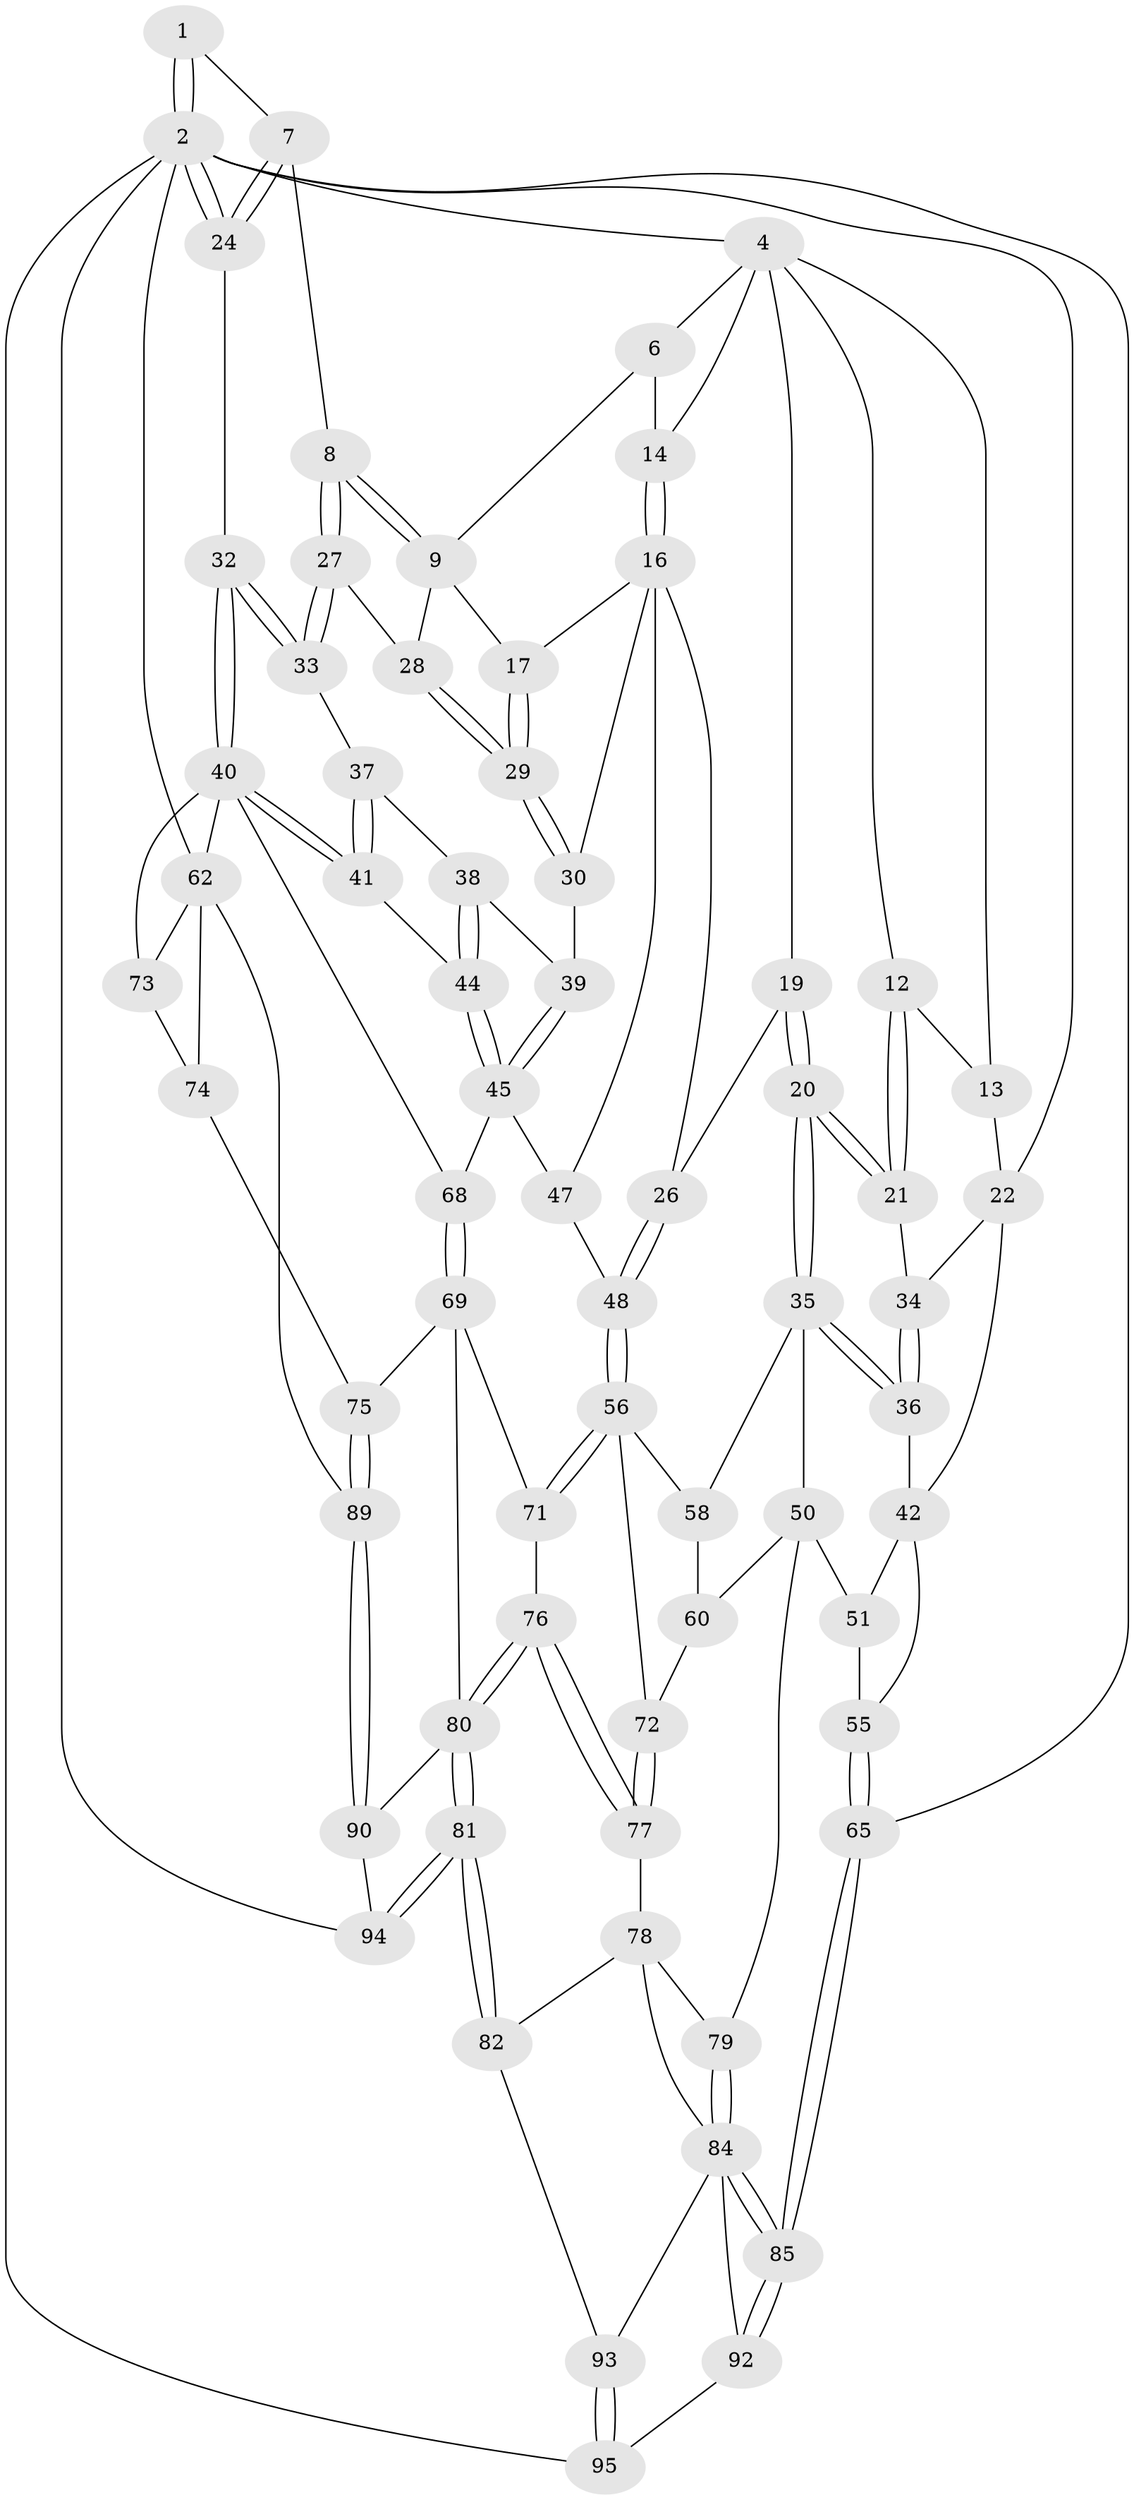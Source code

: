 // original degree distribution, {3: 0.020833333333333332, 6: 0.22916666666666666, 5: 0.5, 4: 0.25}
// Generated by graph-tools (version 1.1) at 2025/21/03/04/25 18:21:44]
// undirected, 67 vertices, 154 edges
graph export_dot {
graph [start="1"]
  node [color=gray90,style=filled];
  1 [pos="+0.8706131004472463+0"];
  2 [pos="+1+0",super="+3"];
  4 [pos="+0.26397489997333723+0",super="+5"];
  6 [pos="+0.7247086118466233+0",super="+10"];
  7 [pos="+0.8960306379874091+0.07983020687216176"];
  8 [pos="+0.8508879684768077+0.14297193584874626"];
  9 [pos="+0.7097857059588502+0.05152007745109035",super="+18"];
  12 [pos="+0.27892804754268563+0.13979063087476967"];
  13 [pos="+0.22076732138317376+0.08216355780045585"];
  14 [pos="+0.5212984100261664+0.084028713265292"];
  16 [pos="+0.5538328925756393+0.12400820157903168",super="+25"];
  17 [pos="+0.5543154105667916+0.12401174420967775"];
  19 [pos="+0.3687130579357522+0.33609302858436046"];
  20 [pos="+0.3358737154444421+0.334725718179436"];
  21 [pos="+0.2788705670549502+0.14846246478347258"];
  22 [pos="+0+0",super="+23"];
  24 [pos="+1+0.1604669858461755"];
  26 [pos="+0.41823169738502075+0.3460526571148725"];
  27 [pos="+0.8473202049115628+0.17016962016724282"];
  28 [pos="+0.6937743294463127+0.1757666427503952"];
  29 [pos="+0.6791146413816871+0.2525477975759742"];
  30 [pos="+0.6777926860018173+0.28159828588369284"];
  32 [pos="+1+0.2710120307773861"];
  33 [pos="+0.850847484723212+0.1856558270395138"];
  34 [pos="+0.11620300017022345+0.2105971647696519"];
  35 [pos="+0.3286552081410627+0.3398288920946368",super="+49"];
  36 [pos="+0.1547416089203008+0.31313672309730917"];
  37 [pos="+0.8486774025162368+0.1969740944942024"];
  38 [pos="+0.8139887197244646+0.27291083336966504"];
  39 [pos="+0.6793497844638142+0.2819555562921756"];
  40 [pos="+1+0.4108500885338602",super="+64"];
  41 [pos="+1+0.4123909779544336"];
  42 [pos="+0.13339169985994698+0.32490298345498514",super="+43"];
  44 [pos="+0.8636989449989423+0.44279209836779004"];
  45 [pos="+0.8098653744379372+0.4898472915943909",super="+46"];
  47 [pos="+0.6532860079020963+0.451400027224637"];
  48 [pos="+0.5231244562310867+0.4984957461212862"];
  50 [pos="+0.1532499546074891+0.46829186718221694",super="+59"];
  51 [pos="+0.11121766500360758+0.41523956137467793",super="+52+54"];
  55 [pos="+0+0.5661856005319252"];
  56 [pos="+0.5116589735941144+0.5919129981235488",super="+57"];
  58 [pos="+0.29259353379866826+0.5416973282436919"];
  60 [pos="+0.26043101909008304+0.5700029057559388"];
  62 [pos="+1+1",super="+63+87"];
  65 [pos="+0+1"];
  68 [pos="+0.8028439315620335+0.5253992458050895"];
  69 [pos="+0.6695780408410185+0.6803329847681042",super="+70"];
  71 [pos="+0.5617948585837889+0.676028121565872"];
  72 [pos="+0.3372104536126413+0.7045594399104751"];
  73 [pos="+0.8731640873179579+0.7275913032178758"];
  74 [pos="+0.8021546785896085+0.7526680625098625"];
  75 [pos="+0.7611725597244381+0.7513515854556816"];
  76 [pos="+0.36597424811981005+0.7489710963496603"];
  77 [pos="+0.331924107553114+0.7176669420334458"];
  78 [pos="+0.33136751539934806+0.7177423504095888",super="+83"];
  79 [pos="+0.13892525478765086+0.6640065122022493"];
  80 [pos="+0.39765756217316994+0.8683299661663593",super="+88"];
  81 [pos="+0.38807413137999996+0.8993390984099018"];
  82 [pos="+0.30632953648082684+0.8693860066306783"];
  84 [pos="+0.14278027911588062+0.7350740867138607",super="+86"];
  85 [pos="+0+0.9018207346561328"];
  89 [pos="+0.6933968707794119+1"];
  90 [pos="+0.6787703766536293+1"];
  92 [pos="+0.0024117771356505463+0.8960296098047499"];
  93 [pos="+0.17715163407851367+0.9011733207816682"];
  94 [pos="+0.45959186892057446+1"];
  95 [pos="+0.1698897197080382+0.9215790512166006"];
  1 -- 2;
  1 -- 2;
  1 -- 7;
  2 -- 24;
  2 -- 24;
  2 -- 62 [weight=2];
  2 -- 65;
  2 -- 4;
  2 -- 22;
  2 -- 94;
  2 -- 95;
  4 -- 13;
  4 -- 19;
  4 -- 6;
  4 -- 12;
  4 -- 14;
  6 -- 9;
  6 -- 14;
  7 -- 8;
  7 -- 24;
  7 -- 24;
  8 -- 9;
  8 -- 9;
  8 -- 27;
  8 -- 27;
  9 -- 28;
  9 -- 17;
  12 -- 13;
  12 -- 21;
  12 -- 21;
  13 -- 22;
  14 -- 16;
  14 -- 16;
  16 -- 17;
  16 -- 26;
  16 -- 30;
  16 -- 47;
  17 -- 29;
  17 -- 29;
  19 -- 20;
  19 -- 20;
  19 -- 26;
  20 -- 21;
  20 -- 21;
  20 -- 35;
  20 -- 35;
  21 -- 34;
  22 -- 42;
  22 -- 34;
  24 -- 32;
  26 -- 48;
  26 -- 48;
  27 -- 28;
  27 -- 33;
  27 -- 33;
  28 -- 29;
  28 -- 29;
  29 -- 30;
  29 -- 30;
  30 -- 39;
  32 -- 33;
  32 -- 33;
  32 -- 40;
  32 -- 40;
  33 -- 37;
  34 -- 36;
  34 -- 36;
  35 -- 36;
  35 -- 36;
  35 -- 50;
  35 -- 58;
  36 -- 42;
  37 -- 38;
  37 -- 41;
  37 -- 41;
  38 -- 39;
  38 -- 44;
  38 -- 44;
  39 -- 45;
  39 -- 45;
  40 -- 41;
  40 -- 41;
  40 -- 73;
  40 -- 68;
  40 -- 62;
  41 -- 44;
  42 -- 55;
  42 -- 51 [weight=2];
  44 -- 45;
  44 -- 45;
  45 -- 68;
  45 -- 47;
  47 -- 48;
  48 -- 56;
  48 -- 56;
  50 -- 51 [weight=2];
  50 -- 60;
  50 -- 79;
  51 -- 55;
  55 -- 65;
  55 -- 65;
  56 -- 71;
  56 -- 71;
  56 -- 58;
  56 -- 72;
  58 -- 60;
  60 -- 72;
  62 -- 73;
  62 -- 89;
  62 -- 74;
  65 -- 85;
  65 -- 85;
  68 -- 69;
  68 -- 69;
  69 -- 75;
  69 -- 80;
  69 -- 71;
  71 -- 76;
  72 -- 77;
  72 -- 77;
  73 -- 74;
  74 -- 75;
  75 -- 89;
  75 -- 89;
  76 -- 77;
  76 -- 77;
  76 -- 80;
  76 -- 80;
  77 -- 78;
  78 -- 79;
  78 -- 82;
  78 -- 84;
  79 -- 84;
  79 -- 84;
  80 -- 81;
  80 -- 81;
  80 -- 90;
  81 -- 82;
  81 -- 82;
  81 -- 94;
  81 -- 94;
  82 -- 93;
  84 -- 85;
  84 -- 85;
  84 -- 93;
  84 -- 92;
  85 -- 92;
  85 -- 92;
  89 -- 90;
  89 -- 90;
  90 -- 94;
  92 -- 95;
  93 -- 95;
  93 -- 95;
}
